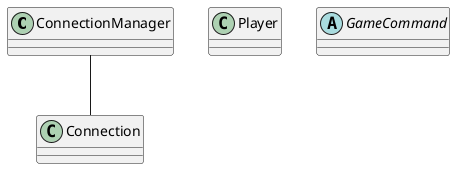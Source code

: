 @startuml

class ConnectionManager {
}

class Connection {
}

ConnectionManager -- Connection

class Player {
}

abstract class GameCommand {
}

@enduml
